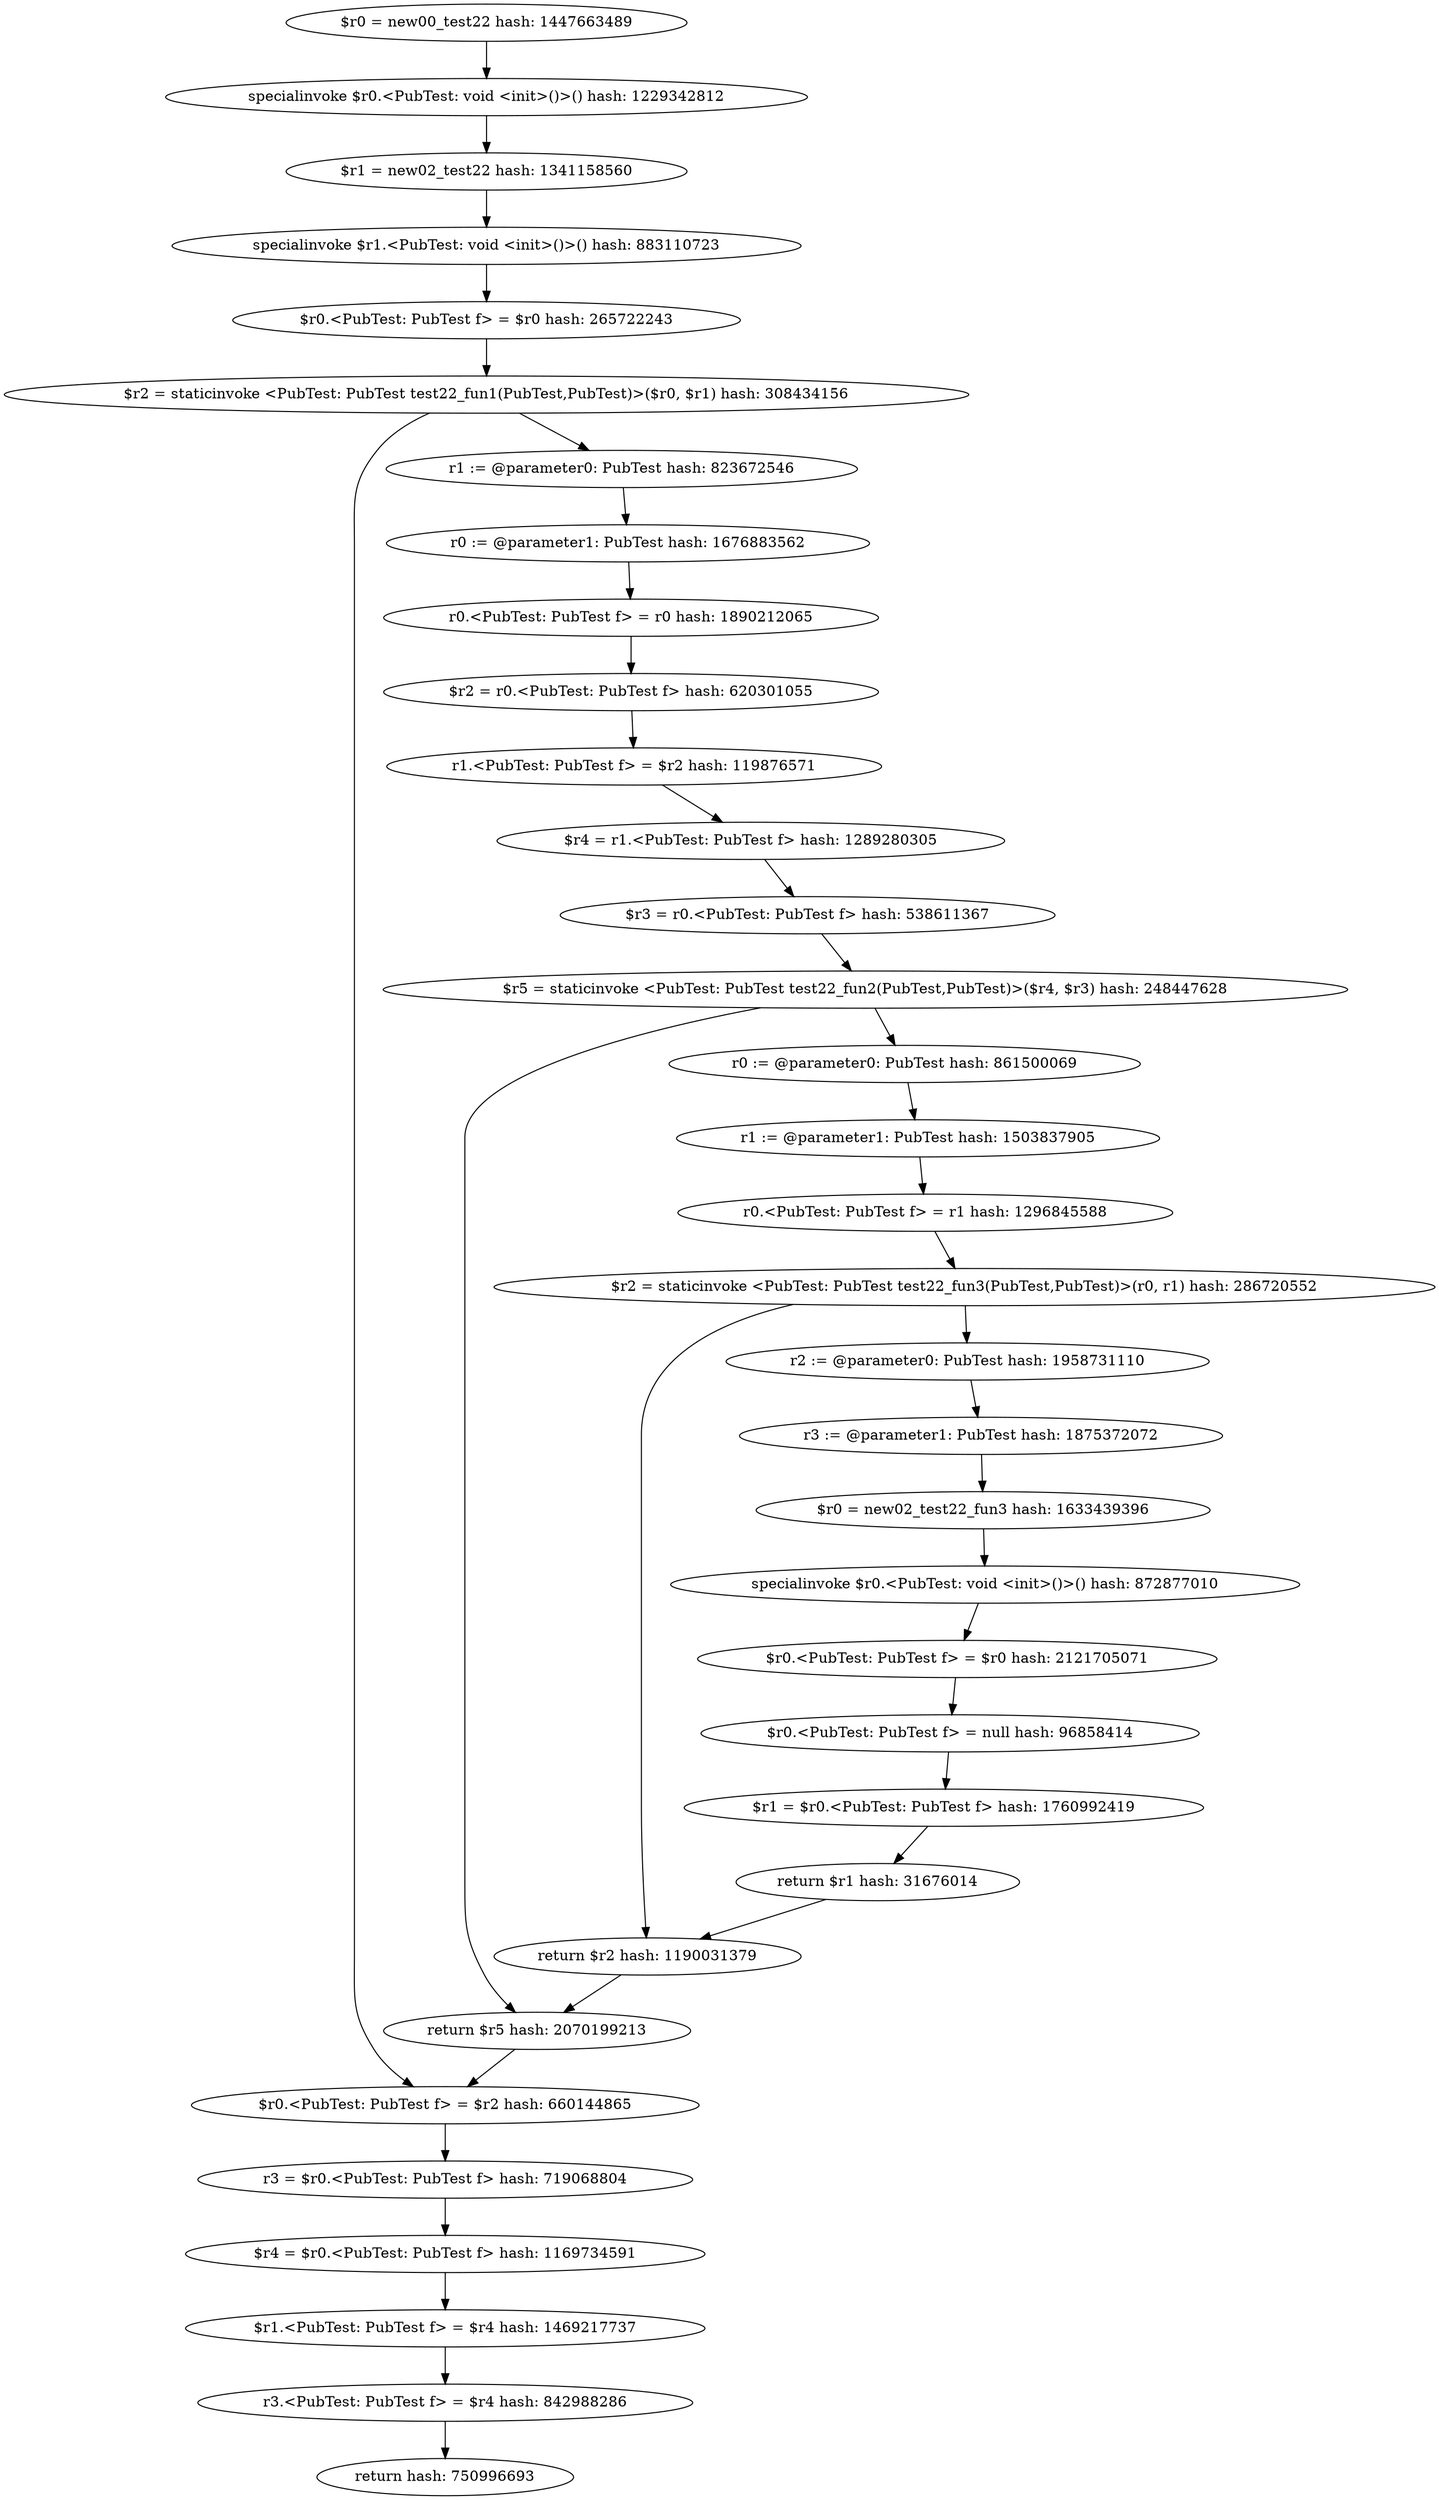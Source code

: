 digraph "./target1-pub/PubTest.test22.intra.debug" {
    "$r0 = new00_test22 hash: 1447663489";
    "specialinvoke $r0.<PubTest: void <init>()>() hash: 1229342812";
    "$r1 = new02_test22 hash: 1341158560";
    "specialinvoke $r1.<PubTest: void <init>()>() hash: 883110723";
    "$r0.<PubTest: PubTest f> = $r0 hash: 265722243";
    "$r2 = staticinvoke <PubTest: PubTest test22_fun1(PubTest,PubTest)>($r0, $r1) hash: 308434156";
    "$r0.<PubTest: PubTest f> = $r2 hash: 660144865";
    "r3 = $r0.<PubTest: PubTest f> hash: 719068804";
    "$r4 = $r0.<PubTest: PubTest f> hash: 1169734591";
    "$r1.<PubTest: PubTest f> = $r4 hash: 1469217737";
    "r3.<PubTest: PubTest f> = $r4 hash: 842988286";
    "return hash: 750996693";
    "r1 := @parameter0: PubTest hash: 823672546";
    "r0 := @parameter1: PubTest hash: 1676883562";
    "r0.<PubTest: PubTest f> = r0 hash: 1890212065";
    "$r2 = r0.<PubTest: PubTest f> hash: 620301055";
    "r1.<PubTest: PubTest f> = $r2 hash: 119876571";
    "$r4 = r1.<PubTest: PubTest f> hash: 1289280305";
    "$r3 = r0.<PubTest: PubTest f> hash: 538611367";
    "$r5 = staticinvoke <PubTest: PubTest test22_fun2(PubTest,PubTest)>($r4, $r3) hash: 248447628";
    "return $r5 hash: 2070199213";
    "r0 := @parameter0: PubTest hash: 861500069";
    "r1 := @parameter1: PubTest hash: 1503837905";
    "r0.<PubTest: PubTest f> = r1 hash: 1296845588";
    "$r2 = staticinvoke <PubTest: PubTest test22_fun3(PubTest,PubTest)>(r0, r1) hash: 286720552";
    "return $r2 hash: 1190031379";
    "r2 := @parameter0: PubTest hash: 1958731110";
    "r3 := @parameter1: PubTest hash: 1875372072";
    "$r0 = new02_test22_fun3 hash: 1633439396";
    "specialinvoke $r0.<PubTest: void <init>()>() hash: 872877010";
    "$r0.<PubTest: PubTest f> = $r0 hash: 2121705071";
    "$r0.<PubTest: PubTest f> = null hash: 96858414";
    "$r1 = $r0.<PubTest: PubTest f> hash: 1760992419";
    "return $r1 hash: 31676014";
    "$r0 = new00_test22 hash: 1447663489"->"specialinvoke $r0.<PubTest: void <init>()>() hash: 1229342812";
    "specialinvoke $r0.<PubTest: void <init>()>() hash: 1229342812"->"$r1 = new02_test22 hash: 1341158560";
    "$r1 = new02_test22 hash: 1341158560"->"specialinvoke $r1.<PubTest: void <init>()>() hash: 883110723";
    "specialinvoke $r1.<PubTest: void <init>()>() hash: 883110723"->"$r0.<PubTest: PubTest f> = $r0 hash: 265722243";
    "$r0.<PubTest: PubTest f> = $r0 hash: 265722243"->"$r2 = staticinvoke <PubTest: PubTest test22_fun1(PubTest,PubTest)>($r0, $r1) hash: 308434156";
    "$r2 = staticinvoke <PubTest: PubTest test22_fun1(PubTest,PubTest)>($r0, $r1) hash: 308434156"->"r1 := @parameter0: PubTest hash: 823672546";
    "$r2 = staticinvoke <PubTest: PubTest test22_fun1(PubTest,PubTest)>($r0, $r1) hash: 308434156"->"$r0.<PubTest: PubTest f> = $r2 hash: 660144865";
    "$r0.<PubTest: PubTest f> = $r2 hash: 660144865"->"r3 = $r0.<PubTest: PubTest f> hash: 719068804";
    "r3 = $r0.<PubTest: PubTest f> hash: 719068804"->"$r4 = $r0.<PubTest: PubTest f> hash: 1169734591";
    "$r4 = $r0.<PubTest: PubTest f> hash: 1169734591"->"$r1.<PubTest: PubTest f> = $r4 hash: 1469217737";
    "$r1.<PubTest: PubTest f> = $r4 hash: 1469217737"->"r3.<PubTest: PubTest f> = $r4 hash: 842988286";
    "r3.<PubTest: PubTest f> = $r4 hash: 842988286"->"return hash: 750996693";
    "r1 := @parameter0: PubTest hash: 823672546"->"r0 := @parameter1: PubTest hash: 1676883562";
    "r0 := @parameter1: PubTest hash: 1676883562"->"r0.<PubTest: PubTest f> = r0 hash: 1890212065";
    "r0.<PubTest: PubTest f> = r0 hash: 1890212065"->"$r2 = r0.<PubTest: PubTest f> hash: 620301055";
    "$r2 = r0.<PubTest: PubTest f> hash: 620301055"->"r1.<PubTest: PubTest f> = $r2 hash: 119876571";
    "r1.<PubTest: PubTest f> = $r2 hash: 119876571"->"$r4 = r1.<PubTest: PubTest f> hash: 1289280305";
    "$r4 = r1.<PubTest: PubTest f> hash: 1289280305"->"$r3 = r0.<PubTest: PubTest f> hash: 538611367";
    "$r3 = r0.<PubTest: PubTest f> hash: 538611367"->"$r5 = staticinvoke <PubTest: PubTest test22_fun2(PubTest,PubTest)>($r4, $r3) hash: 248447628";
    "$r5 = staticinvoke <PubTest: PubTest test22_fun2(PubTest,PubTest)>($r4, $r3) hash: 248447628"->"r0 := @parameter0: PubTest hash: 861500069";
    "$r5 = staticinvoke <PubTest: PubTest test22_fun2(PubTest,PubTest)>($r4, $r3) hash: 248447628"->"return $r5 hash: 2070199213";
    "return $r5 hash: 2070199213"->"$r0.<PubTest: PubTest f> = $r2 hash: 660144865";
    "r0 := @parameter0: PubTest hash: 861500069"->"r1 := @parameter1: PubTest hash: 1503837905";
    "r1 := @parameter1: PubTest hash: 1503837905"->"r0.<PubTest: PubTest f> = r1 hash: 1296845588";
    "r0.<PubTest: PubTest f> = r1 hash: 1296845588"->"$r2 = staticinvoke <PubTest: PubTest test22_fun3(PubTest,PubTest)>(r0, r1) hash: 286720552";
    "$r2 = staticinvoke <PubTest: PubTest test22_fun3(PubTest,PubTest)>(r0, r1) hash: 286720552"->"r2 := @parameter0: PubTest hash: 1958731110";
    "$r2 = staticinvoke <PubTest: PubTest test22_fun3(PubTest,PubTest)>(r0, r1) hash: 286720552"->"return $r2 hash: 1190031379";
    "return $r2 hash: 1190031379"->"return $r5 hash: 2070199213";
    "r2 := @parameter0: PubTest hash: 1958731110"->"r3 := @parameter1: PubTest hash: 1875372072";
    "r3 := @parameter1: PubTest hash: 1875372072"->"$r0 = new02_test22_fun3 hash: 1633439396";
    "$r0 = new02_test22_fun3 hash: 1633439396"->"specialinvoke $r0.<PubTest: void <init>()>() hash: 872877010";
    "specialinvoke $r0.<PubTest: void <init>()>() hash: 872877010"->"$r0.<PubTest: PubTest f> = $r0 hash: 2121705071";
    "$r0.<PubTest: PubTest f> = $r0 hash: 2121705071"->"$r0.<PubTest: PubTest f> = null hash: 96858414";
    "$r0.<PubTest: PubTest f> = null hash: 96858414"->"$r1 = $r0.<PubTest: PubTest f> hash: 1760992419";
    "$r1 = $r0.<PubTest: PubTest f> hash: 1760992419"->"return $r1 hash: 31676014";
    "return $r1 hash: 31676014"->"return $r2 hash: 1190031379";
}
